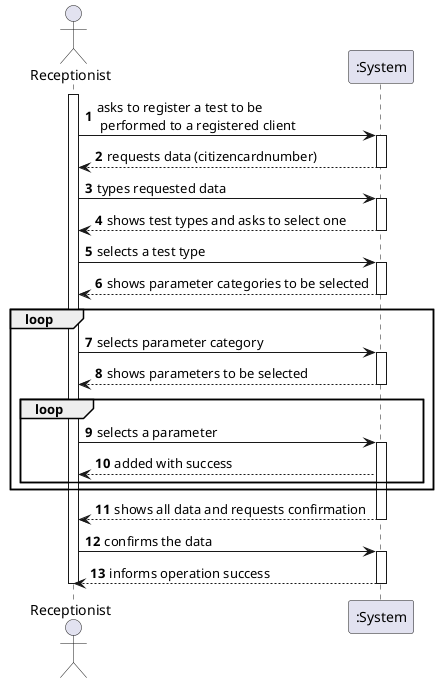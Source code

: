 @startuml
autonumber
actor "Receptionist" as REP

activate REP
REP -> ":System" : asks to register a test to be \n performed to a registered client
activate ":System"
":System" --> REP : requests data (citizencardnumber)
deactivate ":System"

REP -> ":System" : types requested data
activate ":System"
":System" --> REP : shows test types and asks to select one
deactivate ":System"

REP -> ":System" : selects a test type
activate ":System"

":System" --> REP : shows parameter categories to be selected
deactivate ":System"
loop
REP -> ":System" : selects parameter category
activate ":System"

":System" --> REP : shows parameters to be selected
deactivate ":System"

loop
REP -> ":System" : selects a parameter
activate ":System"
":System" --> REP : added with success
end
end

":System" --> REP : shows all data and requests confirmation
deactivate ":System"

REP -> ":System" : confirms the data
activate ":System"
":System" --> REP : informs operation success
deactivate ":System"

deactivate REP

@enduml